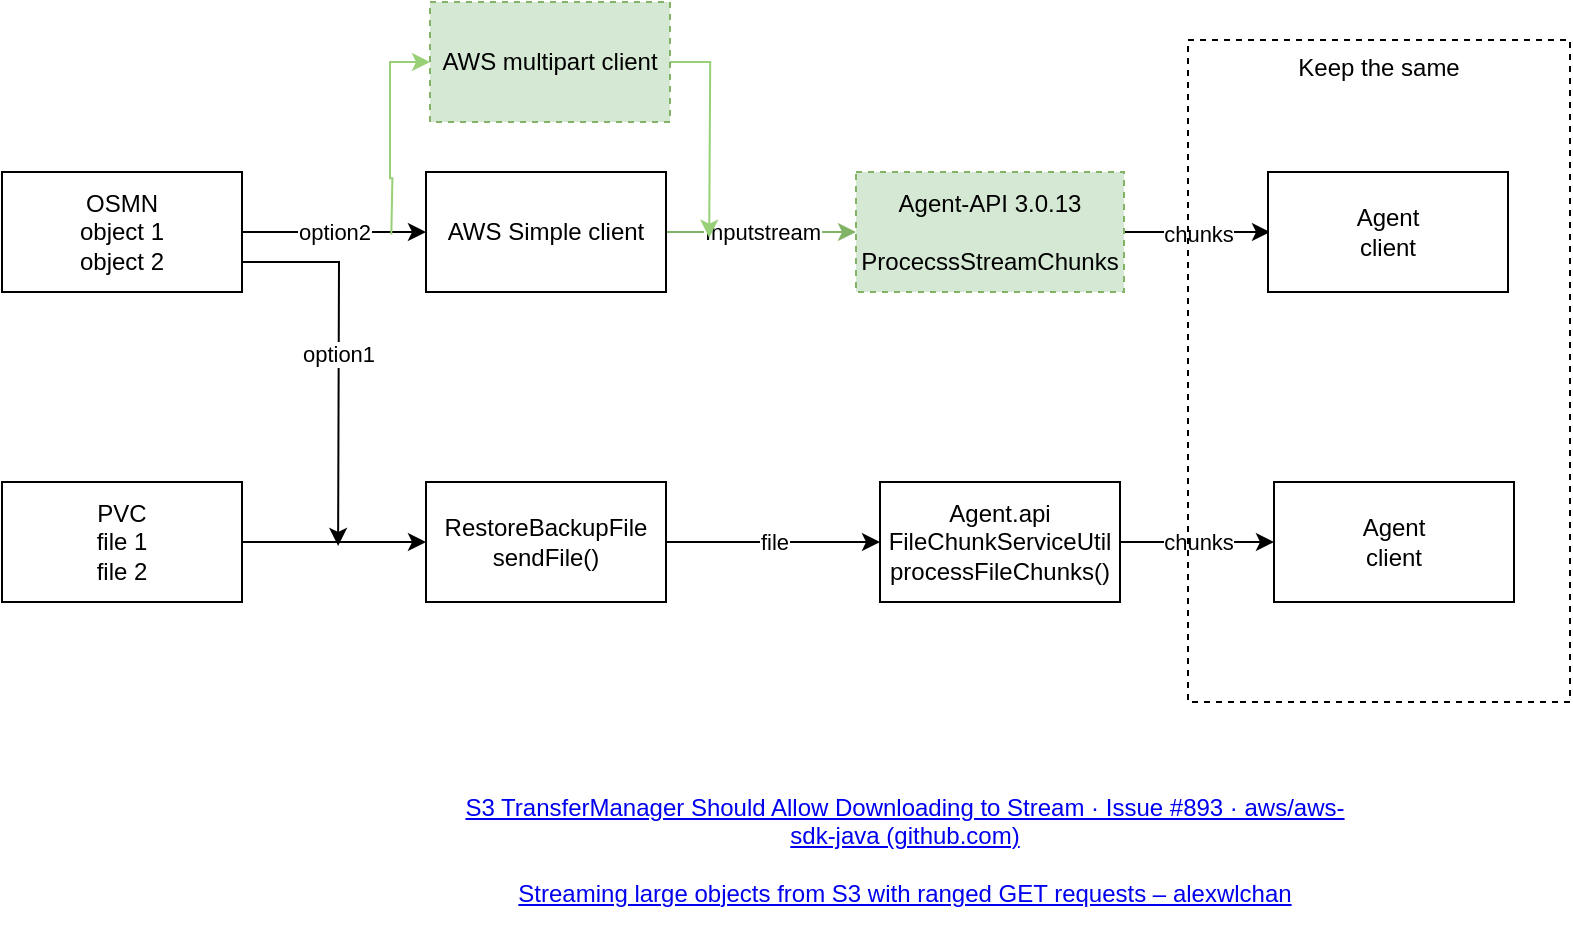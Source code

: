 <mxfile version="14.5.7" type="github">
  <diagram id="Z8r0zwA_uI5whdRhrSZw" name="Page-1">
    <mxGraphModel dx="1038" dy="547" grid="0" gridSize="10" guides="1" tooltips="1" connect="1" arrows="1" fold="1" page="0" pageScale="1" pageWidth="827" pageHeight="1169" math="0" shadow="0">
      <root>
        <mxCell id="0" />
        <mxCell id="1" parent="0" />
        <mxCell id="47u5bbeGEQ3Ve7As2GZ9-8" value="option1" style="edgeStyle=orthogonalEdgeStyle;rounded=0;orthogonalLoop=1;jettySize=auto;html=1;exitX=1;exitY=0.75;exitDx=0;exitDy=0;" parent="1" source="47u5bbeGEQ3Ve7As2GZ9-1" edge="1">
          <mxGeometry relative="1" as="geometry">
            <mxPoint x="264.042" y="376.937" as="targetPoint" />
          </mxGeometry>
        </mxCell>
        <mxCell id="47u5bbeGEQ3Ve7As2GZ9-13" value="option2" style="edgeStyle=orthogonalEdgeStyle;rounded=0;orthogonalLoop=1;jettySize=auto;html=1;exitX=1;exitY=0.5;exitDx=0;exitDy=0;entryX=0;entryY=0.5;entryDx=0;entryDy=0;" parent="1" source="47u5bbeGEQ3Ve7As2GZ9-1" target="47u5bbeGEQ3Ve7As2GZ9-12" edge="1">
          <mxGeometry relative="1" as="geometry" />
        </mxCell>
        <mxCell id="47u5bbeGEQ3Ve7As2GZ9-1" value="OSMN&lt;br&gt;object 1&lt;br&gt;object 2" style="rounded=0;whiteSpace=wrap;html=1;" parent="1" vertex="1">
          <mxGeometry x="96" y="190" width="120" height="60" as="geometry" />
        </mxCell>
        <mxCell id="47u5bbeGEQ3Ve7As2GZ9-4" style="edgeStyle=orthogonalEdgeStyle;rounded=0;orthogonalLoop=1;jettySize=auto;html=1;exitX=1;exitY=0.5;exitDx=0;exitDy=0;" parent="1" source="47u5bbeGEQ3Ve7As2GZ9-2" target="47u5bbeGEQ3Ve7As2GZ9-3" edge="1">
          <mxGeometry relative="1" as="geometry" />
        </mxCell>
        <mxCell id="47u5bbeGEQ3Ve7As2GZ9-2" value="PVC&lt;br&gt;file 1&lt;br&gt;file 2" style="rounded=0;whiteSpace=wrap;html=1;" parent="1" vertex="1">
          <mxGeometry x="96" y="345" width="120" height="60" as="geometry" />
        </mxCell>
        <mxCell id="47u5bbeGEQ3Ve7As2GZ9-7" value="file" style="edgeStyle=orthogonalEdgeStyle;rounded=0;orthogonalLoop=1;jettySize=auto;html=1;exitX=1;exitY=0.5;exitDx=0;exitDy=0;entryX=0;entryY=0.5;entryDx=0;entryDy=0;" parent="1" source="47u5bbeGEQ3Ve7As2GZ9-3" target="47u5bbeGEQ3Ve7As2GZ9-6" edge="1">
          <mxGeometry relative="1" as="geometry" />
        </mxCell>
        <mxCell id="47u5bbeGEQ3Ve7As2GZ9-3" value="RestoreBackupFile&lt;br&gt;sendFile()&lt;br&gt;" style="rounded=0;whiteSpace=wrap;html=1;" parent="1" vertex="1">
          <mxGeometry x="308" y="345" width="120" height="60" as="geometry" />
        </mxCell>
        <mxCell id="47u5bbeGEQ3Ve7As2GZ9-10" value="chunks" style="edgeStyle=orthogonalEdgeStyle;rounded=0;orthogonalLoop=1;jettySize=auto;html=1;exitX=1;exitY=0.5;exitDx=0;exitDy=0;entryX=0;entryY=0.5;entryDx=0;entryDy=0;" parent="1" source="47u5bbeGEQ3Ve7As2GZ9-6" target="47u5bbeGEQ3Ve7As2GZ9-9" edge="1">
          <mxGeometry relative="1" as="geometry" />
        </mxCell>
        <mxCell id="47u5bbeGEQ3Ve7As2GZ9-6" value="Agent.api&lt;br&gt;FileChunkServiceUtil&lt;br&gt;processFileChunks()" style="rounded=0;whiteSpace=wrap;html=1;" parent="1" vertex="1">
          <mxGeometry x="535" y="345" width="120" height="60" as="geometry" />
        </mxCell>
        <mxCell id="47u5bbeGEQ3Ve7As2GZ9-9" value="Agent&lt;br&gt;client" style="rounded=0;whiteSpace=wrap;html=1;" parent="1" vertex="1">
          <mxGeometry x="732" y="345" width="120" height="60" as="geometry" />
        </mxCell>
        <mxCell id="47u5bbeGEQ3Ve7As2GZ9-15" value="Inputstream" style="edgeStyle=orthogonalEdgeStyle;rounded=0;orthogonalLoop=1;jettySize=auto;html=1;exitX=1;exitY=0.5;exitDx=0;exitDy=0;entryX=0;entryY=0.5;entryDx=0;entryDy=0;fillColor=#d5e8d4;strokeColor=#82b366;" parent="1" source="47u5bbeGEQ3Ve7As2GZ9-12" target="47u5bbeGEQ3Ve7As2GZ9-16" edge="1">
          <mxGeometry relative="1" as="geometry">
            <mxPoint x="510.899" y="220" as="targetPoint" />
          </mxGeometry>
        </mxCell>
        <mxCell id="47u5bbeGEQ3Ve7As2GZ9-12" value="AWS Simple client" style="rounded=0;whiteSpace=wrap;html=1;" parent="1" vertex="1">
          <mxGeometry x="308" y="190" width="120" height="60" as="geometry" />
        </mxCell>
        <mxCell id="47u5bbeGEQ3Ve7As2GZ9-17" value="chunks" style="edgeStyle=orthogonalEdgeStyle;rounded=0;orthogonalLoop=1;jettySize=auto;html=1;exitX=1;exitY=0.5;exitDx=0;exitDy=0;" parent="1" source="47u5bbeGEQ3Ve7As2GZ9-16" edge="1">
          <mxGeometry relative="1" as="geometry">
            <mxPoint x="730" y="220" as="targetPoint" />
          </mxGeometry>
        </mxCell>
        <mxCell id="47u5bbeGEQ3Ve7As2GZ9-16" value="&lt;div&gt;Agent-API 3.0.13&lt;/div&gt;&lt;div&gt;&lt;br&gt;&lt;/div&gt;&lt;div&gt;ProcecssStreamChunks&lt;/div&gt;" style="rounded=0;whiteSpace=wrap;html=1;dashed=1;fillColor=#d5e8d4;strokeColor=#82b366;" parent="1" vertex="1">
          <mxGeometry x="523" y="190" width="134" height="60" as="geometry" />
        </mxCell>
        <mxCell id="47u5bbeGEQ3Ve7As2GZ9-18" value="Agent&lt;br&gt;client" style="rounded=0;whiteSpace=wrap;html=1;" parent="1" vertex="1">
          <mxGeometry x="729" y="190" width="120" height="60" as="geometry" />
        </mxCell>
        <mxCell id="47u5bbeGEQ3Ve7As2GZ9-19" value="Keep the same" style="rounded=0;whiteSpace=wrap;html=1;dashed=1;fillColor=none;verticalAlign=top;" parent="1" vertex="1">
          <mxGeometry x="689" y="124" width="191" height="331" as="geometry" />
        </mxCell>
        <mxCell id="47u5bbeGEQ3Ve7As2GZ9-21" style="edgeStyle=orthogonalEdgeStyle;rounded=0;orthogonalLoop=1;jettySize=auto;html=1;exitX=1;exitY=0.5;exitDx=0;exitDy=0;strokeColor=#97D077;" parent="1" source="47u5bbeGEQ3Ve7As2GZ9-20" edge="1">
          <mxGeometry relative="1" as="geometry">
            <mxPoint x="449.588" y="222.853" as="targetPoint" />
          </mxGeometry>
        </mxCell>
        <mxCell id="47u5bbeGEQ3Ve7As2GZ9-24" style="edgeStyle=orthogonalEdgeStyle;rounded=0;orthogonalLoop=1;jettySize=auto;html=1;exitX=0;exitY=0.5;exitDx=0;exitDy=0;startArrow=classic;startFill=1;endArrow=none;endFill=0;strokeColor=#97D077;" parent="1" source="47u5bbeGEQ3Ve7As2GZ9-20" edge="1">
          <mxGeometry relative="1" as="geometry">
            <mxPoint x="290.664" y="221.239" as="targetPoint" />
          </mxGeometry>
        </mxCell>
        <mxCell id="47u5bbeGEQ3Ve7As2GZ9-20" value="AWS multipart client" style="rounded=0;whiteSpace=wrap;html=1;dashed=1;fillColor=#d5e8d4;strokeColor=#82b366;" parent="1" vertex="1">
          <mxGeometry x="310" y="105" width="120" height="60" as="geometry" />
        </mxCell>
        <mxCell id="47u5bbeGEQ3Ve7As2GZ9-23" value="&lt;a href=&quot;https://github.com/aws/aws-sdk-java/issues/893&quot;&gt;S3 TransferManager Should Allow Downloading to Stream · Issue #893 · aws/aws-sdk-java (github.com)&lt;/a&gt;&lt;br&gt;&lt;br&gt;&lt;a href=&quot;https://alexwlchan.net/2019/09/streaming-large-s3-objects/&quot;&gt;Streaming large objects from S3 with ranged GET requests – alexwlchan&lt;/a&gt;" style="text;html=1;strokeColor=none;fillColor=none;align=center;verticalAlign=middle;whiteSpace=wrap;rounded=0;dashed=1;" parent="1" vertex="1">
          <mxGeometry x="325" y="479" width="445" height="99" as="geometry" />
        </mxCell>
      </root>
    </mxGraphModel>
  </diagram>
</mxfile>
